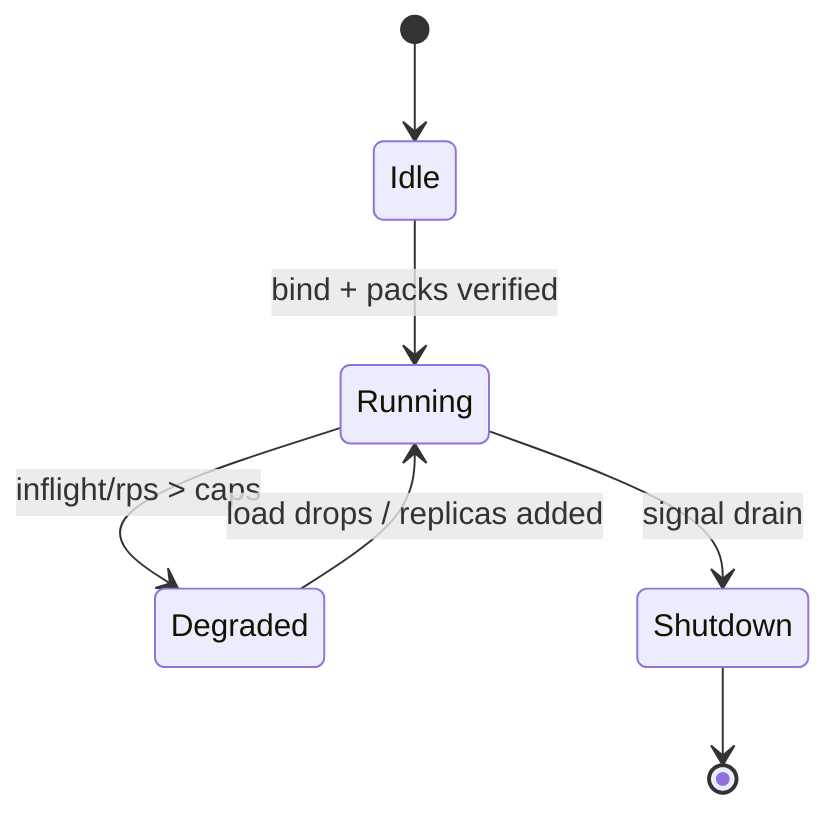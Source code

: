 stateDiagram-v2
  [*] --> Idle
  Idle --> Running: bind + packs verified
  Running --> Degraded: inflight/rps > caps
  Degraded --> Running: load drops / replicas added
  Running --> Shutdown: signal drain
  Shutdown --> [*]
